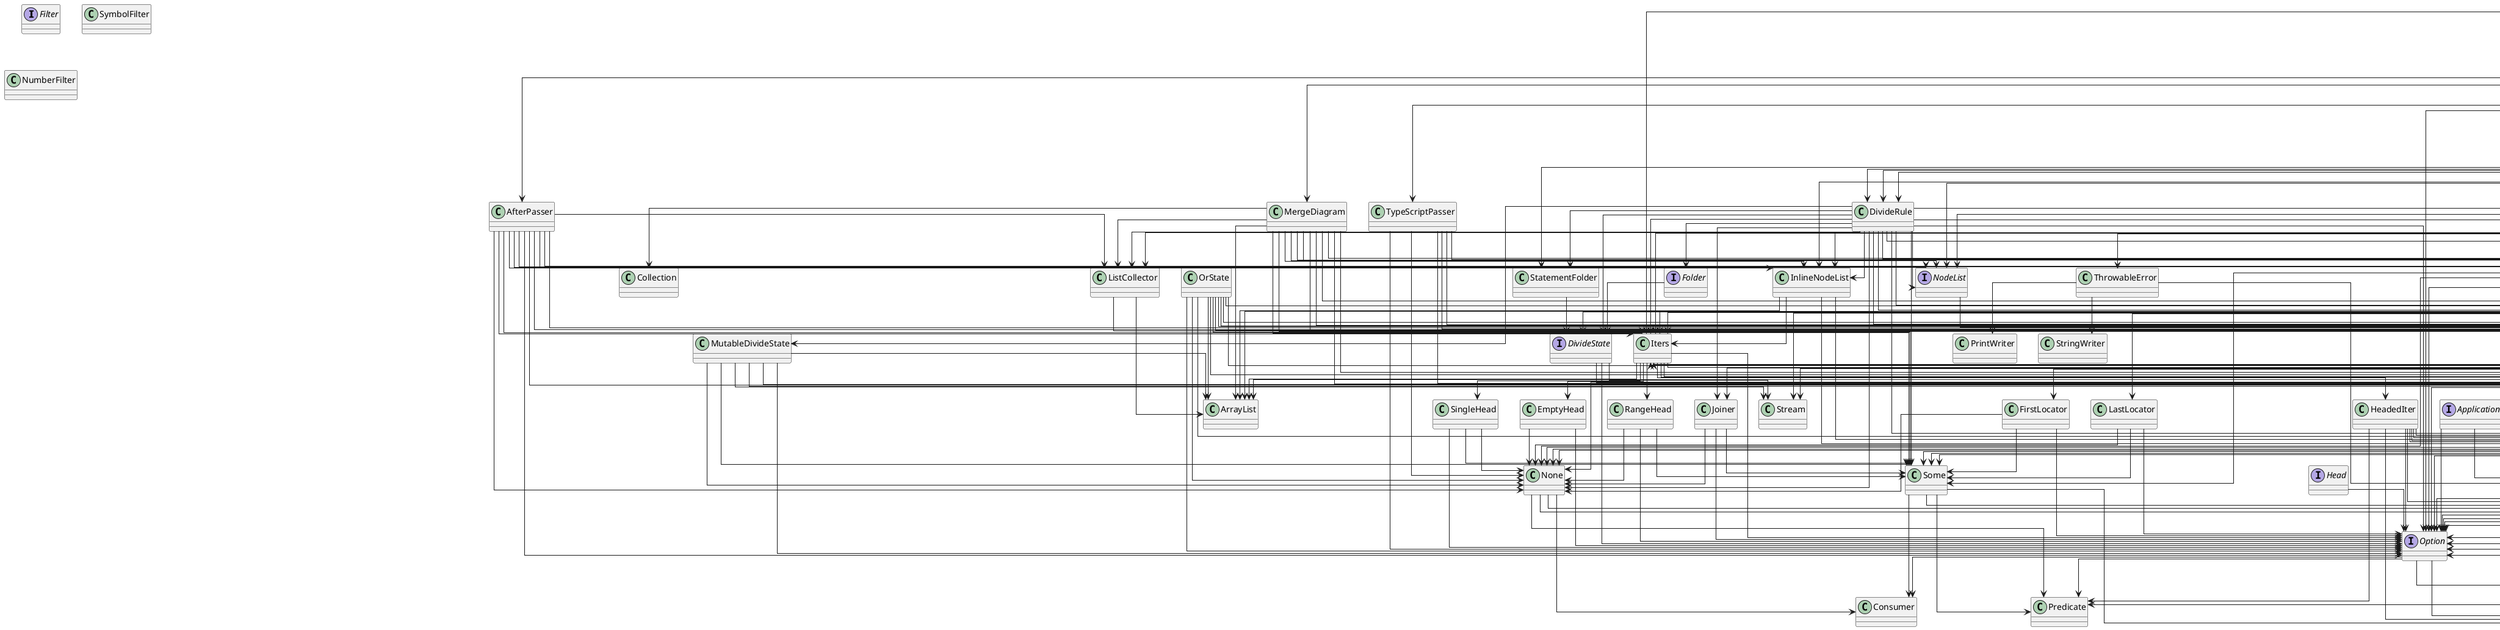 @startuml
skinparam linetype ortho
interface Filter

class ListCollector

class TypeScriptTargetPlatform

interface Targets

interface TargetPlatform

class Joiner

class FlattenJava

class Tuple2

class ApplicationError

class StagedCompiler

interface Compiler

class TypescriptRoots

class ImmutableCompileError

interface NodeList

class MapCollector

interface Folder

class SymbolFilter

class RuleGenerator

interface Passer

class InlineCompileResult

class NumberFilter

class RuleLexer

class CompileApplication

interface Collector

class OrState

interface ParseState

interface Rule

interface Error

class PathTargets

class Location

class SingleHead

interface Option

class StripRule

class CompileErrors

class Ok

interface Parser

interface Lexer

class DivideRule

interface IOResult

class LocatingRule

class SuffixRule

class TypeScriptPasser

interface Result

interface AfterAll

class PlantUMLLang

class Main

class LastLocator

class MutableDivideState

interface CompileError

interface Locator

class ContextRule

class RangeHead

interface Source

interface Roots

class FlatMapHead

class CommonLang

class JavaLang

class StringRule

class ThrowableError

class None

interface Head

class StatementFolder

interface Generator

class NodeContext

interface CompileResult

class EmptyHead

interface Stage

class PathSources

class ResultCollector

interface DivideState

class PlantUMLTargetPlatform

class MapRoots

class PrefixRule

class EmptyAfterAll

class ExactRule

class PathSource

class StringContext

class TypeRule

class InlineNodeList

class FirstLocator

interface Node

class OrRule

interface Iter

class NodeRule

class Iters

class ApplicationBuilder

class DelimitedFolder

class Some

interface Context

class MergeDiagram

interface Sources

interface Application

class ImmutableParseState

class TreeParser

class Err

class AfterPasser

class SafeFiles

class HeadedIter

class MapNode

class FilterRule

class InlineIOResult

CompileError --> Error
InlineCompileResult --> Tuple2
InlineCompileResult --> Result
InlineCompileResult --> CompileError
InlineCompileResult --> Function
InlineCompileResult --> Supplier
StatementFolder --> DivideState
Iters --> Tuple2
Iters --> EmptyHead
Iters --> HeadedIter
Iters --> RangeHead
Iters --> SingleHead
Iters --> ArrayList
Iters --> List
Iters --> Map
Iters --> Option
RangeHead --> None
RangeHead --> Option
RangeHead --> Some
MergeDiagram --> Tuple2
MergeDiagram --> ListCollector
MergeDiagram --> Iters
MergeDiagram --> InlineNodeList
MergeDiagram --> MapNode
MergeDiagram --> Node
MergeDiagram --> NodeList
MergeDiagram --> Location
MergeDiagram --> AfterAll
MergeDiagram --> ArrayList
MergeDiagram --> Collection
MergeDiagram --> Collections
MergeDiagram --> HashMap
MergeDiagram --> List
MergeDiagram --> Map
Roots --> Tuple2
Roots --> Iter
Roots --> Node
Roots --> Location
Node --> Tuple2
Node --> Iter
Node --> Option
ParseState --> Location
FilterRule --> CompileResult
FilterRule --> CompileErrors
FilterRule --> Node
Passer --> Tuple2
Passer --> Node
Passer --> ParseState
Passer --> Option
FlatMapHead --> None
FlatMapHead --> Iter
FlatMapHead --> Option
FlatMapHead --> Function
Result --> Tuple2
Result --> Function
Result --> Supplier
ImmutableParseState --> Location
ApplicationBuilder --> Error
ApplicationBuilder --> Compiler
ApplicationBuilder --> StagedCompiler
ApplicationBuilder --> TargetPlatform
ApplicationBuilder --> Sources
ApplicationBuilder --> PathTargets
ApplicationBuilder --> Targets
ApplicationBuilder --> FlattenJava
ApplicationBuilder --> JavaLang
ApplicationBuilder --> AfterAll
ApplicationBuilder --> Passer
ApplicationBuilder --> Generator
ApplicationBuilder --> RuleGenerator
ApplicationBuilder --> Lexer
ApplicationBuilder --> RuleLexer
ApplicationBuilder --> Parser
ApplicationBuilder --> TreeParser
ApplicationBuilder --> Path
ApplicationBuilder --> Option
OrState --> None
OrState --> Some
OrState --> Err
OrState --> Ok
OrState --> CompileResult
OrState --> InlineCompileResult
OrState --> CompileError
OrState --> Context
OrState --> ImmutableCompileError
OrState --> ArrayList
OrState --> List
OrState --> Option
DivideRule --> None
DivideRule --> Some
DivideRule --> Tuple2
DivideRule --> Joiner
DivideRule --> ListCollector
DivideRule --> ResultCollector
DivideRule --> Iter
DivideRule --> Iters
DivideRule --> CompileResult
DivideRule --> InlineCompileResult
DivideRule --> CompileErrors
DivideRule --> InlineNodeList
DivideRule --> MapNode
DivideRule --> Node
DivideRule --> NodeList
DivideRule --> DivideState
DivideRule --> MutableDivideState
DivideRule --> Folder
DivideRule --> StatementFolder
DivideRule --> Option
Locator --> Option
ListCollector --> ArrayList
ListCollector --> List
IOResult --> Result
IOResult --> IOException
IOResult --> Function
Stage --> CompileResult
Iter --> Collector
Iter --> Result
Iter --> Option
Iter --> BiFunction
Iter --> Function
Iter --> Predicate
ResultCollector --> Ok
ResultCollector --> Result
AfterPasser --> None
AfterPasser --> Some
AfterPasser --> Tuple2
AfterPasser --> ListCollector
AfterPasser --> Iter
AfterPasser --> Iters
AfterPasser --> InlineNodeList
AfterPasser --> MapNode
AfterPasser --> Node
AfterPasser --> NodeList
AfterPasser --> Passer
AfterPasser --> ParseState
AfterPasser --> Option
PrefixRule --> CompileResult
PrefixRule --> CompileErrors
PrefixRule --> Node
Compiler --> CompileResult
Compiler --> Location
Compiler --> Map
TypeScriptPasser --> None
TypeScriptPasser --> Tuple2
TypeScriptPasser --> Node
TypeScriptPasser --> Passer
TypeScriptPasser --> ParseState
TypeScriptPasser --> Option
Head --> Option
OrRule --> CompileResult
OrRule --> Context
OrRule --> NodeContext
OrRule --> StringContext
OrRule --> Node
OrRule --> List
OrRule --> Function
NodeContext --> Node
NodeList --> Iter
PathSource --> IOResult
PathSource --> Location
PathSource --> SafeFiles
PathSource --> Path
PathSource --> ArrayList
PathSource --> Collections
PathSource --> List
StripRule --> CompileResult
StripRule --> Node
SingleHead --> None
SingleHead --> Option
SingleHead --> Some
PathTargets --> None
PathTargets --> Iters
PathTargets --> Location
PathTargets --> SafeFiles
PathTargets --> IOException
PathTargets --> Files
PathTargets --> Path
PathTargets --> Map
PathTargets --> Option
CompileErrors --> Err
CompileErrors --> CompileResult
CompileErrors --> InlineCompileResult
CompileErrors --> NodeContext
CompileErrors --> StringContext
CompileErrors --> Node
CompileErrors --> ImmutableCompileError
DivideState --> Tuple2
DivideState --> Option
DivideState --> Stream
Sources --> IOResult
Sources --> Location
Sources --> Map
Parser --> Roots
Parser --> Stage
HeadedIter --> Collector
HeadedIter --> Iter
HeadedIter --> Ok
HeadedIter --> Result
HeadedIter --> Option
HeadedIter --> BiFunction
HeadedIter --> Function
HeadedIter --> Predicate
Lexer --> Location
Lexer --> Roots
Lexer --> Stage
Lexer --> Map
EmptyAfterAll --> Node
EmptyAfterAll --> Location
EmptyAfterAll --> Map
Some --> Consumer
Some --> Function
Some --> Predicate
Some --> Supplier
TreeParser --> Tuple2
TreeParser --> MapCollector
TreeParser --> Ok
TreeParser --> InlineCompileResult
TreeParser --> CompileError
TreeParser --> CompileResult
TreeParser --> InlineNodeList
TreeParser --> Node
TreeParser --> NodeList
TreeParser --> Location
TreeParser --> AfterAll
TreeParser --> MapRoots
TreeParser --> Passer
TreeParser --> Roots
TreeParser --> Map
MapRoots --> Tuple2
MapRoots --> Iter
MapRoots --> Iters
MapRoots --> Node
MapRoots --> Location
MapRoots --> Map
InlineNodeList --> Iter
InlineNodeList --> Iters
InlineNodeList --> ArrayList
InlineNodeList --> List
Option --> Consumer
Option --> Function
Option --> Predicate
Option --> Supplier
TypescriptRoots --> DivideRule
TypescriptRoots --> ExactRule
TypescriptRoots --> LocatingRule
TypescriptRoots --> OrRule
TypescriptRoots --> PrefixRule
TypescriptRoots --> Rule
TypescriptRoots --> StringRule
TypescriptRoots --> SuffixRule
TypescriptRoots --> TypeRule
TypescriptRoots --> List
Rule --> CompileResult
Rule --> Node
RuleGenerator --> Tuple2
RuleGenerator --> MapCollector
RuleGenerator --> ResultCollector
RuleGenerator --> CompileResult
RuleGenerator --> InlineCompileResult
RuleGenerator --> Rule
RuleGenerator --> Location
RuleGenerator --> Roots
RuleGenerator --> Map
Application --> Error
Application --> Option
Generator --> Location
Generator --> Roots
Generator --> Stage
Generator --> Map
StringRule --> Ok
StringRule --> CompileResult
StringRule --> InlineCompileResult
StringRule --> CompileErrors
StringRule --> MapNode
StringRule --> Node
Err --> Tuple2
Err --> Function
Err --> Supplier
MapNode --> None
MapNode --> Some
MapNode --> Tuple2
MapNode --> Joiner
MapNode --> Iter
MapNode --> Iters
MapNode --> HashMap
MapNode --> Map
MapNode --> Option
MapNode --> BiFunction
MapNode --> Function
MapNode --> Collectors
MapNode --> Stream
Folder --> DivideState
Source --> IOResult
Source --> Location
PathSources --> Tuple2
PathSources --> MapCollector
PathSources --> ResultCollector
PathSources --> Iter
PathSources --> IOResult
PathSources --> InlineIOResult
PathSources --> Location
PathSources --> SafeFiles
PathSources --> Files
PathSources --> Path
PathSources --> Map
ThrowableError --> Error
ThrowableError --> PrintWriter
ThrowableError --> StringWriter
ExactRule --> Ok
ExactRule --> CompileResult
ExactRule --> InlineCompileResult
ExactRule --> CompileErrors
ExactRule --> MapNode
ExactRule --> Node
DelimitedFolder --> DivideState
InlineIOResult --> Result
InlineIOResult --> IOException
InlineIOResult --> Function
ApplicationError --> Error
FirstLocator --> None
FirstLocator --> Option
FirstLocator --> Some
TargetPlatform --> Rule
TargetPlatform --> AfterAll
TargetPlatform --> Passer
TargetPlatform --> Path
AfterAll --> Node
AfterAll --> Location
AfterAll --> Map
MapCollector --> Tuple2
MapCollector --> HashMap
MapCollector --> Map
TypeScriptTargetPlatform --> Rule
TypeScriptTargetPlatform --> TypeScriptPasser
TypeScriptTargetPlatform --> TypescriptRoots
TypeScriptTargetPlatform --> AfterAll
TypeScriptTargetPlatform --> EmptyAfterAll
TypeScriptTargetPlatform --> Passer
TypeScriptTargetPlatform --> Path
TypeScriptTargetPlatform --> Paths
Joiner --> None
Joiner --> Option
Joiner --> Some
LastLocator --> None
LastLocator --> Option
LastLocator --> Some
EmptyHead --> None
EmptyHead --> Option
ImmutableCompileError --> CompileError
ImmutableCompileError --> Context
ImmutableCompileError --> ArrayList
ImmutableCompileError --> Comparator
ImmutableCompileError --> List
ImmutableCompileError --> Collectors
SafeFiles --> None
SafeFiles --> Some
SafeFiles --> Iter
SafeFiles --> Iters
SafeFiles --> Err
SafeFiles --> Ok
SafeFiles --> IOException
SafeFiles --> Files
SafeFiles --> Path
SafeFiles --> Option
SafeFiles --> Collectors
SafeFiles --> Stream
Targets --> Location
Targets --> IOException
Targets --> Map
Targets --> Option
StagedCompiler --> CompileResult
StagedCompiler --> Location
StagedCompiler --> Generator
StagedCompiler --> Lexer
StagedCompiler --> Parser
StagedCompiler --> Map
MutableDivideState --> None
MutableDivideState --> Some
MutableDivideState --> Tuple2
MutableDivideState --> ArrayList
MutableDivideState --> List
MutableDivideState --> Option
MutableDivideState --> Stream
CompileApplication --> Some
CompileApplication --> Error
CompileApplication --> Compiler
CompileApplication --> ApplicationError
CompileApplication --> ThrowableError
CompileApplication --> Location
CompileApplication --> Sources
CompileApplication --> Targets
CompileApplication --> Map
CompileApplication --> Option
ContextRule --> CompileResult
ContextRule --> NodeContext
ContextRule --> Node
ContextRule --> StringContext
ContextRule --> ImmutableCompileError
ContextRule --> List
PlantUMLTargetPlatform --> Rule
PlantUMLTargetPlatform --> AfterPasser
PlantUMLTargetPlatform --> MergeDiagram
PlantUMLTargetPlatform --> PlantUMLLang
PlantUMLTargetPlatform --> AfterAll
PlantUMLTargetPlatform --> Passer
PlantUMLTargetPlatform --> Path
PlantUMLTargetPlatform --> Paths
CommonLang --> ExactRule
CommonLang --> Rule
CommonLang --> StripRule
CommonLang --> TypeRule
LocatingRule --> CompileResult
LocatingRule --> CompileErrors
LocatingRule --> Node
LocatingRule --> FirstLocator
LocatingRule --> LastLocator
LocatingRule --> Locator
LocatingRule --> Option
NodeRule --> Ok
NodeRule --> CompileResult
NodeRule --> InlineCompileResult
NodeRule --> CompileErrors
NodeRule --> MapNode
NodeRule --> Node
SuffixRule --> CompileResult
SuffixRule --> CompileErrors
SuffixRule --> Node
JavaLang --> ContextRule
JavaLang --> DivideRule
JavaLang --> LocatingRule
JavaLang --> NodeRule
JavaLang --> OrRule
JavaLang --> PrefixRule
JavaLang --> Rule
JavaLang --> StringRule
JavaLang --> StripRule
JavaLang --> SuffixRule
JavaLang --> FilterRule
JavaLang --> TypeRule
JavaLang --> DelimitedFolder
JavaLang --> List
PlantUMLLang --> DivideRule
PlantUMLLang --> ExactRule
PlantUMLLang --> LocatingRule
PlantUMLLang --> OrRule
PlantUMLLang --> PrefixRule
PlantUMLLang --> Rule
PlantUMLLang --> StringRule
PlantUMLLang --> SuffixRule
PlantUMLLang --> TypeRule
PlantUMLLang --> StatementFolder
PlantUMLLang --> List
CompileResult --> Tuple2
CompileResult --> Result
CompileResult --> CompileError
CompileResult --> Function
CompileResult --> Supplier
Ok --> Tuple2
Ok --> Function
Ok --> Supplier
Main --> Iters
Main --> ApplicationBuilder
Main --> Error
Main --> PlantUMLTargetPlatform
Main --> TypeScriptTargetPlatform
Main --> PathSources
Main --> Sources
Main --> Paths
None --> Consumer
None --> Function
None --> Predicate
None --> Supplier
FlattenJava --> None
FlattenJava --> Some
FlattenJava --> Tuple2
FlattenJava --> ListCollector
FlattenJava --> InlineNodeList
FlattenJava --> Node
FlattenJava --> NodeList
FlattenJava --> Passer
FlattenJava --> ParseState
FlattenJava --> Option
RuleLexer --> Tuple2
RuleLexer --> MapCollector
RuleLexer --> ResultCollector
RuleLexer --> Iters
RuleLexer --> CompileResult
RuleLexer --> InlineCompileResult
RuleLexer --> Node
RuleLexer --> Rule
RuleLexer --> Location
RuleLexer --> MapRoots
RuleLexer --> Roots
RuleLexer --> Map
Location --> List
TypeRule --> CompileResult
TypeRule --> InlineCompileResult
TypeRule --> Context
TypeRule --> NodeContext
TypeRule --> StringContext
TypeRule --> CompileError
TypeRule --> CompileErrors
TypeRule --> Node
TypeRule --> ImmutableCompileError
TypeRule --> List
@enduml
